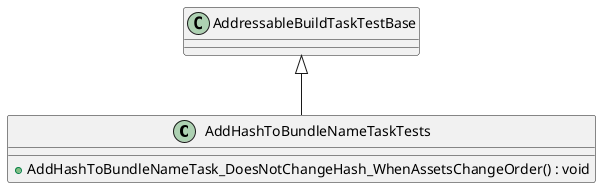 @startuml
class AddHashToBundleNameTaskTests {
    + AddHashToBundleNameTask_DoesNotChangeHash_WhenAssetsChangeOrder() : void
}
AddressableBuildTaskTestBase <|-- AddHashToBundleNameTaskTests
@enduml
